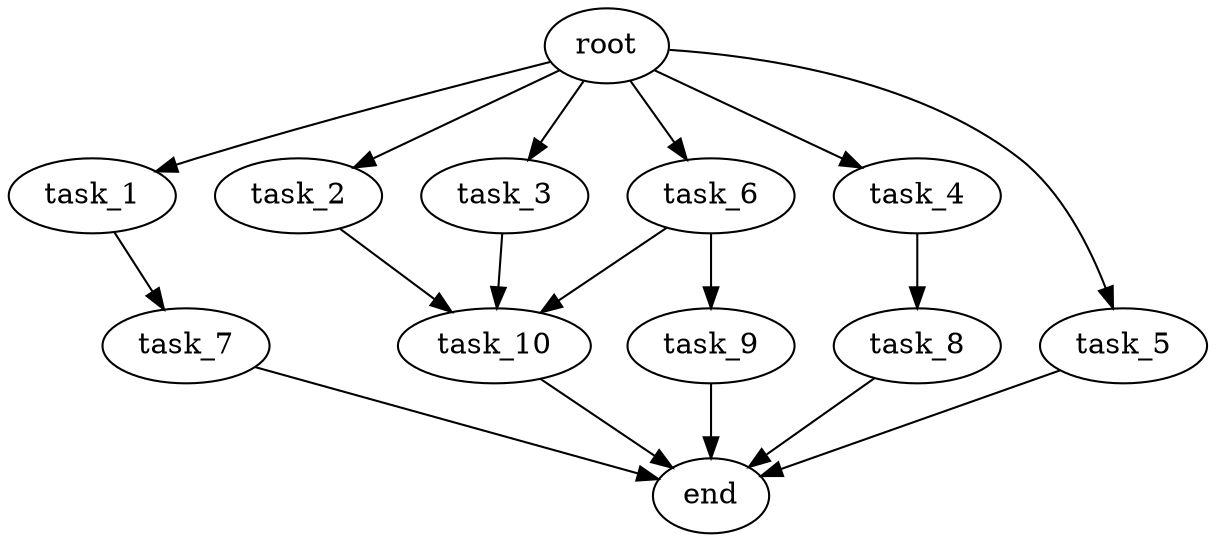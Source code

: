digraph G {
  root [size="0.000000e+00"];
  task_1 [size="2.624272e+09"];
  task_2 [size="8.626503e+09"];
  task_3 [size="5.277622e+09"];
  task_4 [size="6.391447e+09"];
  task_5 [size="5.970111e+09"];
  task_6 [size="6.113473e+09"];
  task_7 [size="5.870460e+09"];
  task_8 [size="3.479898e+09"];
  task_9 [size="8.455333e+09"];
  task_10 [size="6.174009e+09"];
  end [size="0.000000e+00"];

  root -> task_1 [size="1.000000e-12"];
  root -> task_2 [size="1.000000e-12"];
  root -> task_3 [size="1.000000e-12"];
  root -> task_4 [size="1.000000e-12"];
  root -> task_5 [size="1.000000e-12"];
  root -> task_6 [size="1.000000e-12"];
  task_1 -> task_7 [size="5.870460e+08"];
  task_2 -> task_10 [size="2.058003e+08"];
  task_3 -> task_10 [size="2.058003e+08"];
  task_4 -> task_8 [size="3.479898e+08"];
  task_5 -> end [size="1.000000e-12"];
  task_6 -> task_9 [size="8.455333e+08"];
  task_6 -> task_10 [size="2.058003e+08"];
  task_7 -> end [size="1.000000e-12"];
  task_8 -> end [size="1.000000e-12"];
  task_9 -> end [size="1.000000e-12"];
  task_10 -> end [size="1.000000e-12"];
}
